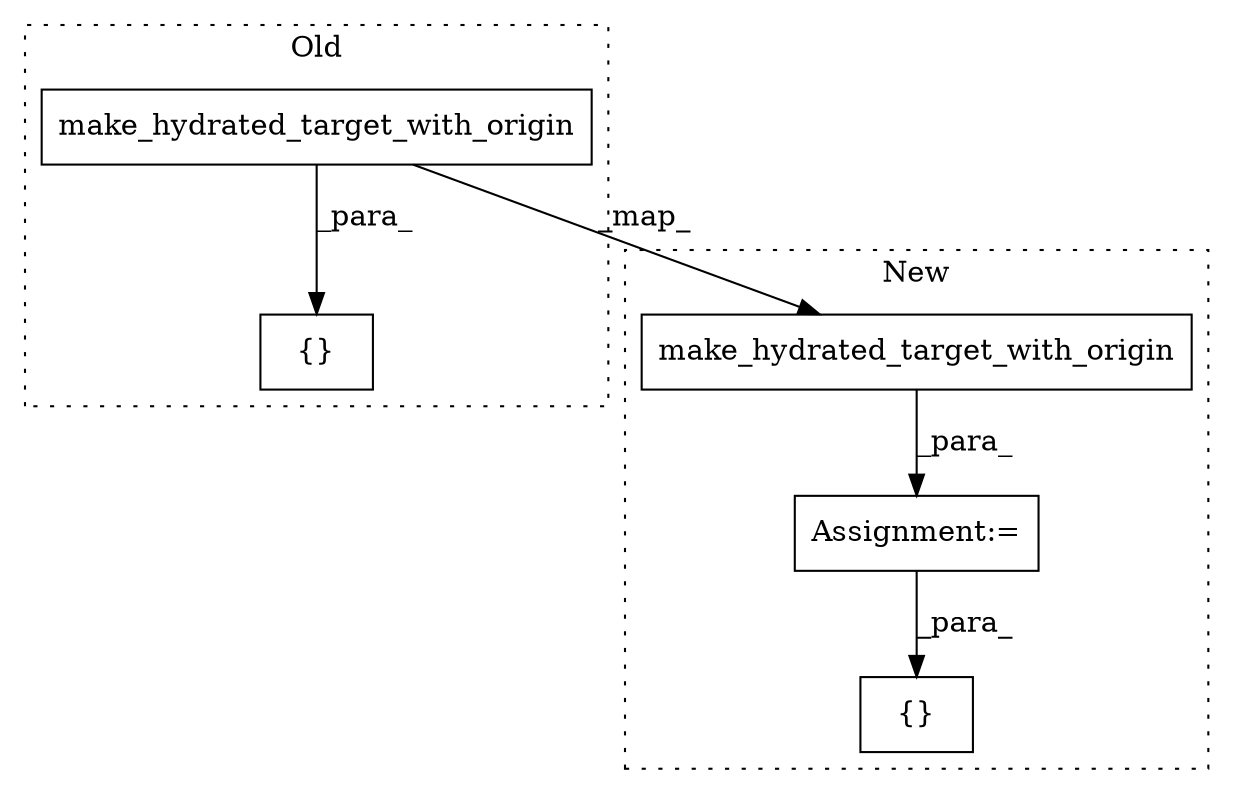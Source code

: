 digraph G {
subgraph cluster0 {
1 [label="make_hydrated_target_with_origin" a="32" s="2534" l="34" shape="box"];
4 [label="{}" a="4" s="2525,2568" l="1,1" shape="box"];
label = "Old";
style="dotted";
}
subgraph cluster1 {
2 [label="make_hydrated_target_with_origin" a="32" s="3970" l="34" shape="box"];
3 [label="{}" a="4" s="4170,4189" l="1,1" shape="box"];
5 [label="Assignment:=" a="7" s="3961" l="1" shape="box"];
label = "New";
style="dotted";
}
1 -> 4 [label="_para_"];
1 -> 2 [label="_map_"];
2 -> 5 [label="_para_"];
5 -> 3 [label="_para_"];
}